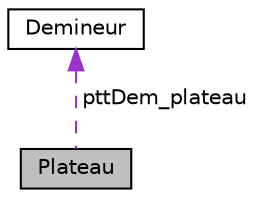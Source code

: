 digraph "Plateau"
{
 // LATEX_PDF_SIZE
  edge [fontname="Helvetica",fontsize="10",labelfontname="Helvetica",labelfontsize="10"];
  node [fontname="Helvetica",fontsize="10",shape=record];
  Node1 [label="Plateau",height=0.2,width=0.4,color="black", fillcolor="grey75", style="filled", fontcolor="black",tooltip=" "];
  Node2 -> Node1 [dir="back",color="darkorchid3",fontsize="10",style="dashed",label=" pttDem_plateau" ,fontname="Helvetica"];
  Node2 [label="Demineur",height=0.2,width=0.4,color="black", fillcolor="white", style="filled",URL="$structDemineur.html",tooltip=" "];
}
